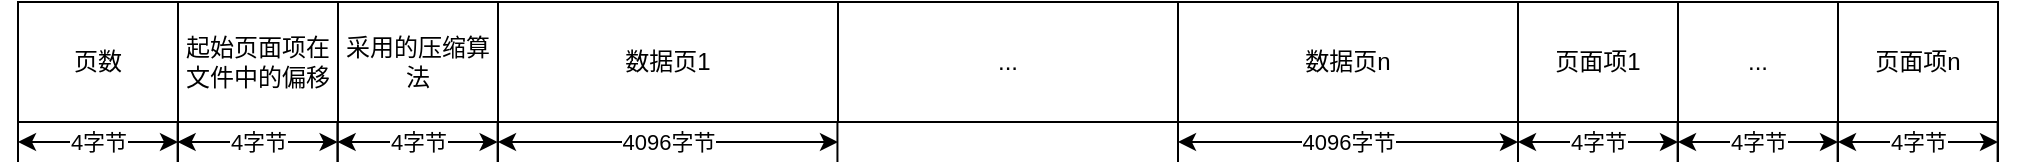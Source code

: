 <mxfile version="21.3.2" type="github">
  <diagram name="第 1 页" id="xx_ICXSG2NaE5fbNV9Lb">
    <mxGraphModel dx="1050" dy="570" grid="1" gridSize="10" guides="1" tooltips="1" connect="1" arrows="1" fold="1" page="1" pageScale="1" pageWidth="1169" pageHeight="827" math="0" shadow="0">
      <root>
        <mxCell id="0" />
        <mxCell id="1" parent="0" />
        <mxCell id="UPNSN5LG6Qy9II8emMVJ-1" value="页数" style="rounded=0;whiteSpace=wrap;html=1;" vertex="1" parent="1">
          <mxGeometry x="40" y="90" width="80" height="60" as="geometry" />
        </mxCell>
        <mxCell id="UPNSN5LG6Qy9II8emMVJ-5" value="起始页面项在&lt;br&gt;文件中的偏移" style="rounded=0;whiteSpace=wrap;html=1;" vertex="1" parent="1">
          <mxGeometry x="120" y="90" width="80" height="60" as="geometry" />
        </mxCell>
        <mxCell id="UPNSN5LG6Qy9II8emMVJ-6" value="采用的压缩算法" style="rounded=0;whiteSpace=wrap;html=1;" vertex="1" parent="1">
          <mxGeometry x="200" y="90" width="80" height="60" as="geometry" />
        </mxCell>
        <mxCell id="UPNSN5LG6Qy9II8emMVJ-7" value="数据页1" style="rounded=0;whiteSpace=wrap;html=1;" vertex="1" parent="1">
          <mxGeometry x="280" y="90" width="170" height="60" as="geometry" />
        </mxCell>
        <mxCell id="UPNSN5LG6Qy9II8emMVJ-9" value="" style="endArrow=none;html=1;rounded=0;" edge="1" parent="1">
          <mxGeometry width="50" height="50" relative="1" as="geometry">
            <mxPoint x="40" y="170" as="sourcePoint" />
            <mxPoint x="40" y="150" as="targetPoint" />
          </mxGeometry>
        </mxCell>
        <mxCell id="UPNSN5LG6Qy9II8emMVJ-10" value="" style="endArrow=none;html=1;rounded=0;" edge="1" parent="1">
          <mxGeometry width="50" height="50" relative="1" as="geometry">
            <mxPoint x="120" y="170" as="sourcePoint" />
            <mxPoint x="120" y="150" as="targetPoint" />
          </mxGeometry>
        </mxCell>
        <mxCell id="UPNSN5LG6Qy9II8emMVJ-11" value="4字节" style="endArrow=classic;startArrow=classic;html=1;rounded=0;" edge="1" parent="1">
          <mxGeometry width="50" height="50" relative="1" as="geometry">
            <mxPoint x="40" y="160" as="sourcePoint" />
            <mxPoint x="120" y="160" as="targetPoint" />
          </mxGeometry>
        </mxCell>
        <mxCell id="UPNSN5LG6Qy9II8emMVJ-14" value="" style="endArrow=none;html=1;rounded=0;" edge="1" parent="1">
          <mxGeometry width="50" height="50" relative="1" as="geometry">
            <mxPoint x="280" y="170" as="sourcePoint" />
            <mxPoint x="280" y="150" as="targetPoint" />
          </mxGeometry>
        </mxCell>
        <mxCell id="UPNSN5LG6Qy9II8emMVJ-15" value="" style="endArrow=none;html=1;rounded=0;" edge="1" parent="1">
          <mxGeometry width="50" height="50" relative="1" as="geometry">
            <mxPoint x="620" y="170" as="sourcePoint" />
            <mxPoint x="620" y="150" as="targetPoint" />
          </mxGeometry>
        </mxCell>
        <mxCell id="UPNSN5LG6Qy9II8emMVJ-16" value="4096字节" style="endArrow=classic;startArrow=classic;html=1;rounded=0;" edge="1" parent="1">
          <mxGeometry width="50" height="50" relative="1" as="geometry">
            <mxPoint x="280" y="160" as="sourcePoint" />
            <mxPoint x="450" y="160" as="targetPoint" />
            <Array as="points">
              <mxPoint x="360" y="160" />
            </Array>
          </mxGeometry>
        </mxCell>
        <mxCell id="UPNSN5LG6Qy9II8emMVJ-17" value="..." style="rounded=0;whiteSpace=wrap;html=1;" vertex="1" parent="1">
          <mxGeometry x="450" y="90" width="170" height="60" as="geometry" />
        </mxCell>
        <mxCell id="UPNSN5LG6Qy9II8emMVJ-18" value="" style="endArrow=none;html=1;rounded=0;" edge="1" parent="1">
          <mxGeometry width="50" height="50" relative="1" as="geometry">
            <mxPoint x="620" y="170" as="sourcePoint" />
            <mxPoint x="620" y="150" as="targetPoint" />
          </mxGeometry>
        </mxCell>
        <mxCell id="UPNSN5LG6Qy9II8emMVJ-19" value="" style="endArrow=none;html=1;rounded=0;" edge="1" parent="1">
          <mxGeometry width="50" height="50" relative="1" as="geometry">
            <mxPoint x="790" y="170" as="sourcePoint" />
            <mxPoint x="790" y="150" as="targetPoint" />
          </mxGeometry>
        </mxCell>
        <mxCell id="UPNSN5LG6Qy9II8emMVJ-20" value="4096字节" style="endArrow=classic;startArrow=classic;html=1;rounded=0;" edge="1" parent="1">
          <mxGeometry width="50" height="50" relative="1" as="geometry">
            <mxPoint x="620" y="160" as="sourcePoint" />
            <mxPoint x="790" y="160" as="targetPoint" />
            <Array as="points">
              <mxPoint x="700" y="160" />
            </Array>
          </mxGeometry>
        </mxCell>
        <mxCell id="UPNSN5LG6Qy9II8emMVJ-24" value="" style="endArrow=none;html=1;rounded=0;" edge="1" parent="1">
          <mxGeometry width="50" height="50" relative="1" as="geometry">
            <mxPoint x="119.81" y="170" as="sourcePoint" />
            <mxPoint x="119.81" y="150" as="targetPoint" />
          </mxGeometry>
        </mxCell>
        <mxCell id="UPNSN5LG6Qy9II8emMVJ-25" value="" style="endArrow=none;html=1;rounded=0;" edge="1" parent="1">
          <mxGeometry width="50" height="50" relative="1" as="geometry">
            <mxPoint x="199.81" y="170" as="sourcePoint" />
            <mxPoint x="199.81" y="150" as="targetPoint" />
          </mxGeometry>
        </mxCell>
        <mxCell id="UPNSN5LG6Qy9II8emMVJ-26" value="4字节" style="endArrow=classic;startArrow=classic;html=1;rounded=0;" edge="1" parent="1">
          <mxGeometry width="50" height="50" relative="1" as="geometry">
            <mxPoint x="119.81" y="160" as="sourcePoint" />
            <mxPoint x="199.81" y="160" as="targetPoint" />
          </mxGeometry>
        </mxCell>
        <mxCell id="UPNSN5LG6Qy9II8emMVJ-27" value="" style="endArrow=none;html=1;rounded=0;" edge="1" parent="1">
          <mxGeometry width="50" height="50" relative="1" as="geometry">
            <mxPoint x="199.81" y="170" as="sourcePoint" />
            <mxPoint x="199.81" y="150" as="targetPoint" />
          </mxGeometry>
        </mxCell>
        <mxCell id="UPNSN5LG6Qy9II8emMVJ-28" value="" style="endArrow=none;html=1;rounded=0;" edge="1" parent="1">
          <mxGeometry width="50" height="50" relative="1" as="geometry">
            <mxPoint x="279.81" y="170" as="sourcePoint" />
            <mxPoint x="279.81" y="150" as="targetPoint" />
          </mxGeometry>
        </mxCell>
        <mxCell id="UPNSN5LG6Qy9II8emMVJ-29" value="4字节" style="endArrow=classic;startArrow=classic;html=1;rounded=0;" edge="1" parent="1">
          <mxGeometry width="50" height="50" relative="1" as="geometry">
            <mxPoint x="199.81" y="160" as="sourcePoint" />
            <mxPoint x="279.81" y="160" as="targetPoint" />
          </mxGeometry>
        </mxCell>
        <mxCell id="UPNSN5LG6Qy9II8emMVJ-30" value="数据页n" style="rounded=0;whiteSpace=wrap;html=1;" vertex="1" parent="1">
          <mxGeometry x="620" y="90" width="170" height="60" as="geometry" />
        </mxCell>
        <mxCell id="UPNSN5LG6Qy9II8emMVJ-32" value="" style="endArrow=none;html=1;rounded=0;" edge="1" parent="1">
          <mxGeometry width="50" height="50" relative="1" as="geometry">
            <mxPoint x="449.72" y="170" as="sourcePoint" />
            <mxPoint x="449.72" y="150" as="targetPoint" />
          </mxGeometry>
        </mxCell>
        <mxCell id="UPNSN5LG6Qy9II8emMVJ-34" value="页面项1" style="rounded=0;whiteSpace=wrap;html=1;" vertex="1" parent="1">
          <mxGeometry x="790" y="90" width="80" height="60" as="geometry" />
        </mxCell>
        <mxCell id="UPNSN5LG6Qy9II8emMVJ-35" value="" style="endArrow=none;html=1;rounded=0;" edge="1" parent="1">
          <mxGeometry width="50" height="50" relative="1" as="geometry">
            <mxPoint x="790" y="170" as="sourcePoint" />
            <mxPoint x="790" y="150" as="targetPoint" />
          </mxGeometry>
        </mxCell>
        <mxCell id="UPNSN5LG6Qy9II8emMVJ-36" value="" style="endArrow=none;html=1;rounded=0;" edge="1" parent="1">
          <mxGeometry width="50" height="50" relative="1" as="geometry">
            <mxPoint x="870" y="170" as="sourcePoint" />
            <mxPoint x="870" y="150" as="targetPoint" />
          </mxGeometry>
        </mxCell>
        <mxCell id="UPNSN5LG6Qy9II8emMVJ-37" value="4字节" style="endArrow=classic;startArrow=classic;html=1;rounded=0;" edge="1" parent="1">
          <mxGeometry width="50" height="50" relative="1" as="geometry">
            <mxPoint x="790" y="160" as="sourcePoint" />
            <mxPoint x="870" y="160" as="targetPoint" />
          </mxGeometry>
        </mxCell>
        <mxCell id="UPNSN5LG6Qy9II8emMVJ-38" value="" style="endArrow=none;html=1;rounded=0;" edge="1" parent="1">
          <mxGeometry width="50" height="50" relative="1" as="geometry">
            <mxPoint x="869.81" y="170" as="sourcePoint" />
            <mxPoint x="869.81" y="150" as="targetPoint" />
          </mxGeometry>
        </mxCell>
        <mxCell id="UPNSN5LG6Qy9II8emMVJ-40" value="" style="endArrow=none;html=1;rounded=0;" edge="1" parent="1">
          <mxGeometry width="50" height="50" relative="1" as="geometry">
            <mxPoint x="870" y="170" as="sourcePoint" />
            <mxPoint x="870" y="150" as="targetPoint" />
          </mxGeometry>
        </mxCell>
        <mxCell id="UPNSN5LG6Qy9II8emMVJ-41" value="..." style="rounded=0;whiteSpace=wrap;html=1;" vertex="1" parent="1">
          <mxGeometry x="870" y="90" width="80" height="60" as="geometry" />
        </mxCell>
        <mxCell id="UPNSN5LG6Qy9II8emMVJ-42" value="" style="endArrow=none;html=1;rounded=0;" edge="1" parent="1">
          <mxGeometry width="50" height="50" relative="1" as="geometry">
            <mxPoint x="870" y="170" as="sourcePoint" />
            <mxPoint x="870" y="150" as="targetPoint" />
          </mxGeometry>
        </mxCell>
        <mxCell id="UPNSN5LG6Qy9II8emMVJ-43" value="" style="endArrow=none;html=1;rounded=0;" edge="1" parent="1">
          <mxGeometry width="50" height="50" relative="1" as="geometry">
            <mxPoint x="950" y="170" as="sourcePoint" />
            <mxPoint x="950" y="150" as="targetPoint" />
          </mxGeometry>
        </mxCell>
        <mxCell id="UPNSN5LG6Qy9II8emMVJ-44" value="4字节" style="endArrow=classic;startArrow=classic;html=1;rounded=0;" edge="1" parent="1">
          <mxGeometry width="50" height="50" relative="1" as="geometry">
            <mxPoint x="870" y="160" as="sourcePoint" />
            <mxPoint x="950" y="160" as="targetPoint" />
          </mxGeometry>
        </mxCell>
        <mxCell id="UPNSN5LG6Qy9II8emMVJ-45" value="" style="endArrow=none;html=1;rounded=0;" edge="1" parent="1">
          <mxGeometry width="50" height="50" relative="1" as="geometry">
            <mxPoint x="949.81" y="170" as="sourcePoint" />
            <mxPoint x="949.81" y="150" as="targetPoint" />
          </mxGeometry>
        </mxCell>
        <mxCell id="UPNSN5LG6Qy9II8emMVJ-46" value="" style="endArrow=none;html=1;rounded=0;" edge="1" parent="1">
          <mxGeometry width="50" height="50" relative="1" as="geometry">
            <mxPoint x="950" y="170" as="sourcePoint" />
            <mxPoint x="950" y="150" as="targetPoint" />
          </mxGeometry>
        </mxCell>
        <mxCell id="UPNSN5LG6Qy9II8emMVJ-47" value="页面项n" style="rounded=0;whiteSpace=wrap;html=1;" vertex="1" parent="1">
          <mxGeometry x="950" y="90" width="80" height="60" as="geometry" />
        </mxCell>
        <mxCell id="UPNSN5LG6Qy9II8emMVJ-48" value="" style="endArrow=none;html=1;rounded=0;" edge="1" parent="1">
          <mxGeometry width="50" height="50" relative="1" as="geometry">
            <mxPoint x="950" y="170" as="sourcePoint" />
            <mxPoint x="950" y="150" as="targetPoint" />
          </mxGeometry>
        </mxCell>
        <mxCell id="UPNSN5LG6Qy9II8emMVJ-49" value="" style="endArrow=none;html=1;rounded=0;" edge="1" parent="1">
          <mxGeometry width="50" height="50" relative="1" as="geometry">
            <mxPoint x="1030" y="170" as="sourcePoint" />
            <mxPoint x="1030" y="150" as="targetPoint" />
          </mxGeometry>
        </mxCell>
        <mxCell id="UPNSN5LG6Qy9II8emMVJ-50" value="4字节" style="endArrow=classic;startArrow=classic;html=1;rounded=0;" edge="1" parent="1">
          <mxGeometry width="50" height="50" relative="1" as="geometry">
            <mxPoint x="950" y="160" as="sourcePoint" />
            <mxPoint x="1030" y="160" as="targetPoint" />
          </mxGeometry>
        </mxCell>
        <mxCell id="UPNSN5LG6Qy9II8emMVJ-51" value="" style="endArrow=none;html=1;rounded=0;" edge="1" parent="1">
          <mxGeometry width="50" height="50" relative="1" as="geometry">
            <mxPoint x="1029.81" y="170" as="sourcePoint" />
            <mxPoint x="1029.81" y="150" as="targetPoint" />
          </mxGeometry>
        </mxCell>
      </root>
    </mxGraphModel>
  </diagram>
</mxfile>

